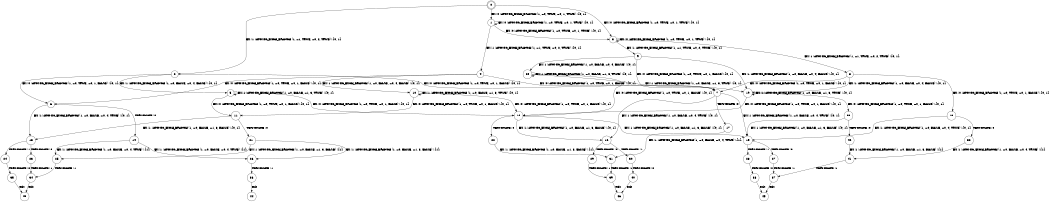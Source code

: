 digraph BCG {
size = "7, 10.5";
center = TRUE;
node [shape = circle];
0 [peripheries = 2];
0 -> 1 [label = "EX !0 !ATOMIC_EXCH_BRANCH (1, +0, TRUE, +0, 1, TRUE) !{0, 1}"];
0 -> 2 [label = "EX !1 !ATOMIC_EXCH_BRANCH (1, +1, TRUE, +0, 2, TRUE) !{0, 1}"];
0 -> 3 [label = "EX !0 !ATOMIC_EXCH_BRANCH (1, +0, TRUE, +0, 1, TRUE) !{0, 1}"];
1 -> 1 [label = "EX !0 !ATOMIC_EXCH_BRANCH (1, +0, TRUE, +0, 1, TRUE) !{0, 1}"];
1 -> 4 [label = "EX !1 !ATOMIC_EXCH_BRANCH (1, +1, TRUE, +0, 2, TRUE) !{0, 1}"];
1 -> 3 [label = "EX !0 !ATOMIC_EXCH_BRANCH (1, +0, TRUE, +0, 1, TRUE) !{0, 1}"];
2 -> 5 [label = "EX !1 !ATOMIC_EXCH_BRANCH (1, +0, FALSE, +0, 4, FALSE) !{0, 1}"];
2 -> 6 [label = "EX !0 !ATOMIC_EXCH_BRANCH (1, +0, TRUE, +0, 1, FALSE) !{0, 1}"];
2 -> 7 [label = "EX !0 !ATOMIC_EXCH_BRANCH (1, +0, TRUE, +0, 1, FALSE) !{0, 1}"];
3 -> 8 [label = "EX !1 !ATOMIC_EXCH_BRANCH (1, +1, TRUE, +0, 2, TRUE) !{0, 1}"];
3 -> 3 [label = "EX !0 !ATOMIC_EXCH_BRANCH (1, +0, TRUE, +0, 1, TRUE) !{0, 1}"];
3 -> 9 [label = "EX !1 !ATOMIC_EXCH_BRANCH (1, +1, TRUE, +0, 2, TRUE) !{0, 1}"];
4 -> 6 [label = "EX !0 !ATOMIC_EXCH_BRANCH (1, +0, TRUE, +0, 1, FALSE) !{0, 1}"];
4 -> 10 [label = "EX !1 !ATOMIC_EXCH_BRANCH (1, +0, FALSE, +0, 4, FALSE) !{0, 1}"];
4 -> 7 [label = "EX !0 !ATOMIC_EXCH_BRANCH (1, +0, TRUE, +0, 1, FALSE) !{0, 1}"];
5 -> 5 [label = "EX !1 !ATOMIC_EXCH_BRANCH (1, +0, FALSE, +1, 3, TRUE) !{0, 1}"];
5 -> 11 [label = "EX !0 !ATOMIC_EXCH_BRANCH (1, +0, TRUE, +0, 1, FALSE) !{0, 1}"];
5 -> 12 [label = "EX !0 !ATOMIC_EXCH_BRANCH (1, +0, TRUE, +0, 1, FALSE) !{0, 1}"];
6 -> 13 [label = "EX !1 !ATOMIC_EXCH_BRANCH (1, +0, FALSE, +0, 4, TRUE) !{0, 1}"];
6 -> 14 [label = "TERMINATE !0"];
7 -> 15 [label = "EX !1 !ATOMIC_EXCH_BRANCH (1, +0, FALSE, +0, 4, TRUE) !{0, 1}"];
7 -> 16 [label = "EX !1 !ATOMIC_EXCH_BRANCH (1, +0, FALSE, +0, 4, TRUE) !{0, 1}"];
7 -> 17 [label = "TERMINATE !0"];
8 -> 18 [label = "EX !0 !ATOMIC_EXCH_BRANCH (1, +0, TRUE, +0, 1, FALSE) !{0, 1}"];
8 -> 19 [label = "EX !1 !ATOMIC_EXCH_BRANCH (1, +0, FALSE, +0, 4, FALSE) !{0, 1}"];
8 -> 7 [label = "EX !0 !ATOMIC_EXCH_BRANCH (1, +0, TRUE, +0, 1, FALSE) !{0, 1}"];
9 -> 19 [label = "EX !1 !ATOMIC_EXCH_BRANCH (1, +0, FALSE, +0, 4, FALSE) !{0, 1}"];
9 -> 7 [label = "EX !0 !ATOMIC_EXCH_BRANCH (1, +0, TRUE, +0, 1, FALSE) !{0, 1}"];
9 -> 20 [label = "EX !1 !ATOMIC_EXCH_BRANCH (1, +0, FALSE, +0, 4, FALSE) !{0, 1}"];
10 -> 11 [label = "EX !0 !ATOMIC_EXCH_BRANCH (1, +0, TRUE, +0, 1, FALSE) !{0, 1}"];
10 -> 10 [label = "EX !1 !ATOMIC_EXCH_BRANCH (1, +0, FALSE, +1, 3, TRUE) !{0, 1}"];
10 -> 12 [label = "EX !0 !ATOMIC_EXCH_BRANCH (1, +0, TRUE, +0, 1, FALSE) !{0, 1}"];
11 -> 13 [label = "EX !1 !ATOMIC_EXCH_BRANCH (1, +0, FALSE, +1, 3, FALSE) !{0, 1}"];
11 -> 21 [label = "TERMINATE !0"];
12 -> 15 [label = "EX !1 !ATOMIC_EXCH_BRANCH (1, +0, FALSE, +1, 3, FALSE) !{0, 1}"];
12 -> 16 [label = "EX !1 !ATOMIC_EXCH_BRANCH (1, +0, FALSE, +1, 3, FALSE) !{0, 1}"];
12 -> 22 [label = "TERMINATE !0"];
13 -> 23 [label = "TERMINATE !0"];
13 -> 24 [label = "TERMINATE !1"];
14 -> 25 [label = "EX !1 !ATOMIC_EXCH_BRANCH (1, +0, FALSE, +0, 4, TRUE) !{1}"];
14 -> 26 [label = "EX !1 !ATOMIC_EXCH_BRANCH (1, +0, FALSE, +0, 4, TRUE) !{1}"];
15 -> 27 [label = "TERMINATE !0"];
15 -> 28 [label = "TERMINATE !1"];
16 -> 29 [label = "TERMINATE !0"];
16 -> 30 [label = "TERMINATE !1"];
17 -> 31 [label = "EX !1 !ATOMIC_EXCH_BRANCH (1, +0, FALSE, +0, 4, TRUE) !{1}"];
18 -> 15 [label = "EX !1 !ATOMIC_EXCH_BRANCH (1, +0, FALSE, +0, 4, TRUE) !{0, 1}"];
18 -> 32 [label = "TERMINATE !0"];
19 -> 33 [label = "EX !0 !ATOMIC_EXCH_BRANCH (1, +0, TRUE, +0, 1, FALSE) !{0, 1}"];
19 -> 19 [label = "EX !1 !ATOMIC_EXCH_BRANCH (1, +0, FALSE, +1, 3, TRUE) !{0, 1}"];
19 -> 12 [label = "EX !0 !ATOMIC_EXCH_BRANCH (1, +0, TRUE, +0, 1, FALSE) !{0, 1}"];
20 -> 19 [label = "EX !1 !ATOMIC_EXCH_BRANCH (1, +0, FALSE, +1, 3, TRUE) !{0, 1}"];
20 -> 12 [label = "EX !0 !ATOMIC_EXCH_BRANCH (1, +0, TRUE, +0, 1, FALSE) !{0, 1}"];
20 -> 20 [label = "EX !1 !ATOMIC_EXCH_BRANCH (1, +0, FALSE, +1, 3, TRUE) !{0, 1}"];
21 -> 25 [label = "EX !1 !ATOMIC_EXCH_BRANCH (1, +0, FALSE, +1, 3, FALSE) !{1}"];
21 -> 26 [label = "EX !1 !ATOMIC_EXCH_BRANCH (1, +0, FALSE, +1, 3, FALSE) !{1}"];
22 -> 31 [label = "EX !1 !ATOMIC_EXCH_BRANCH (1, +0, FALSE, +1, 3, FALSE) !{1}"];
23 -> 34 [label = "TERMINATE !1"];
24 -> 35 [label = "TERMINATE !0"];
25 -> 34 [label = "TERMINATE !1"];
26 -> 36 [label = "TERMINATE !1"];
27 -> 37 [label = "TERMINATE !1"];
28 -> 38 [label = "TERMINATE !0"];
29 -> 39 [label = "TERMINATE !1"];
30 -> 40 [label = "TERMINATE !0"];
31 -> 39 [label = "TERMINATE !1"];
32 -> 41 [label = "EX !1 !ATOMIC_EXCH_BRANCH (1, +0, FALSE, +0, 4, TRUE) !{1}"];
33 -> 15 [label = "EX !1 !ATOMIC_EXCH_BRANCH (1, +0, FALSE, +1, 3, FALSE) !{0, 1}"];
33 -> 42 [label = "TERMINATE !0"];
34 -> 43 [label = "exit"];
35 -> 43 [label = "exit"];
36 -> 44 [label = "exit"];
37 -> 45 [label = "exit"];
38 -> 45 [label = "exit"];
39 -> 46 [label = "exit"];
40 -> 46 [label = "exit"];
41 -> 37 [label = "TERMINATE !1"];
42 -> 41 [label = "EX !1 !ATOMIC_EXCH_BRANCH (1, +0, FALSE, +1, 3, FALSE) !{1}"];
}
